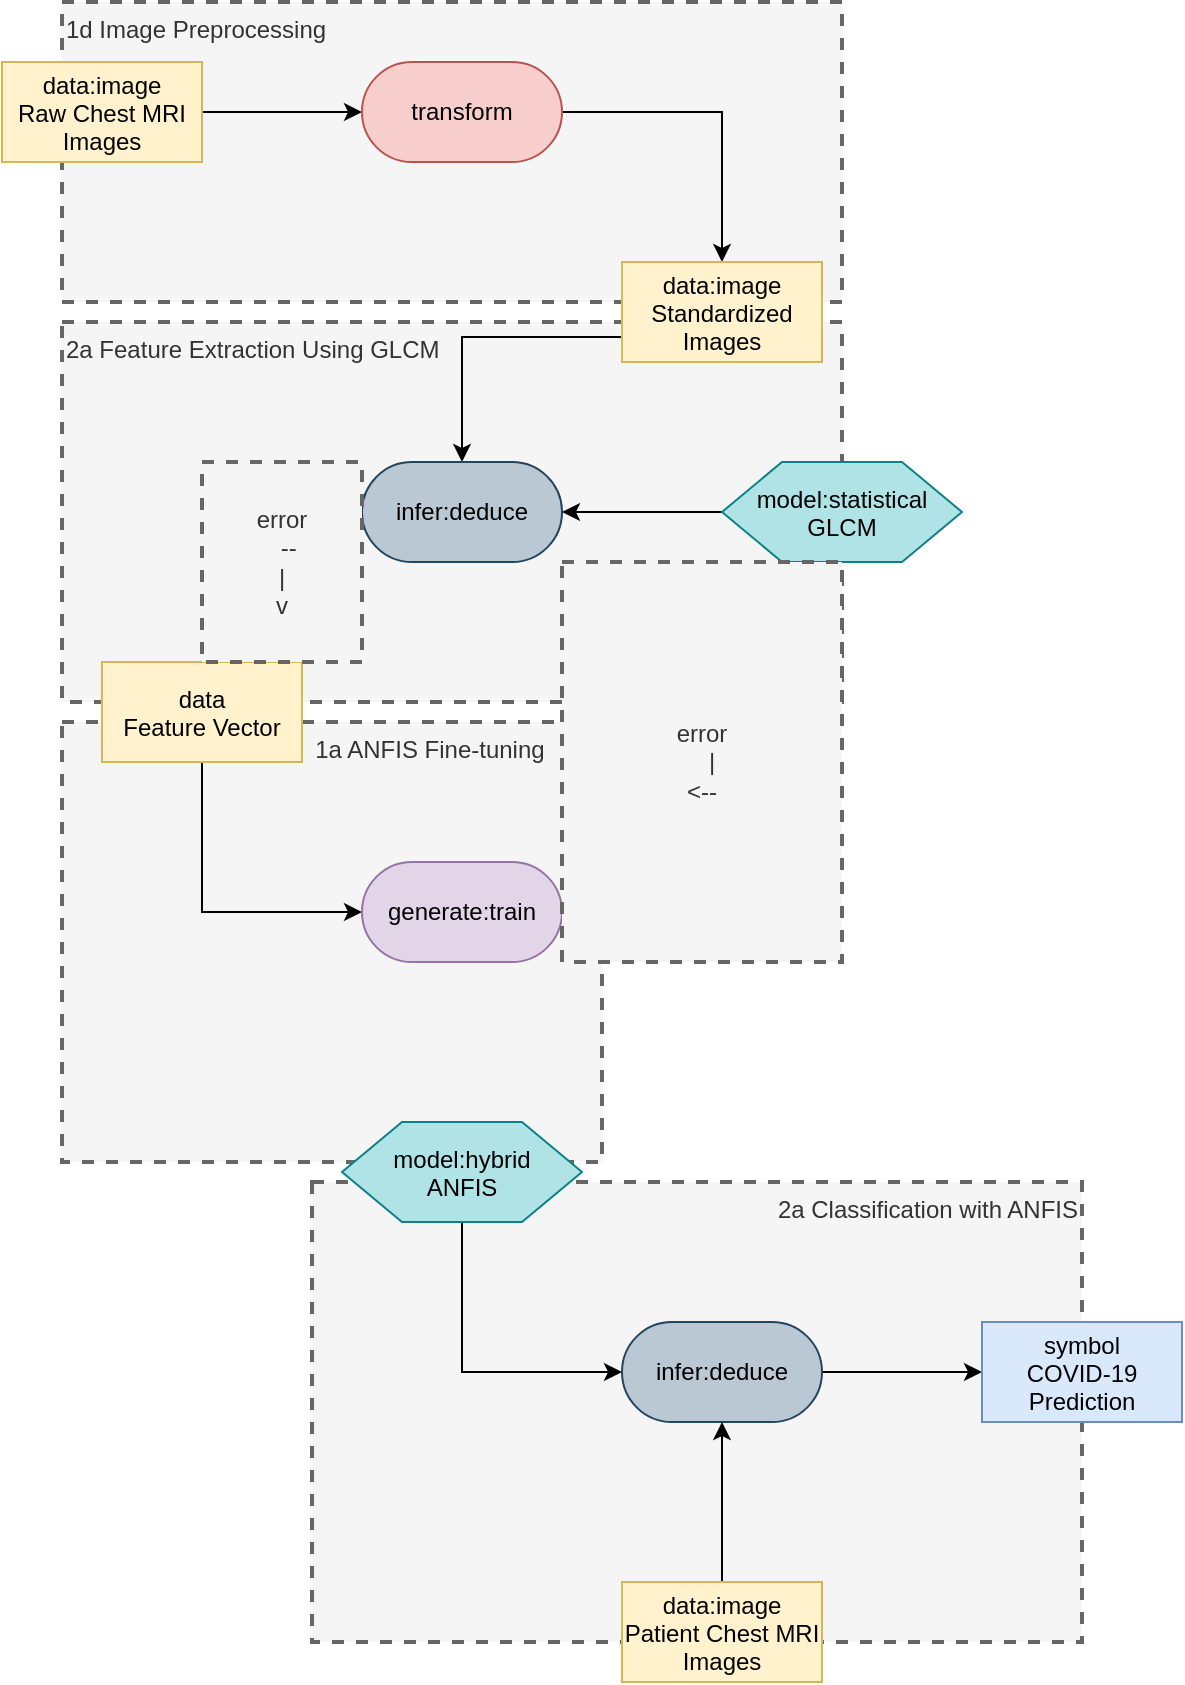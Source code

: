 <mxfile version="27.0.1" pages="2">
  <diagram name="Page-1" id="_JDrC6Ps8bkxW6P-ZPD3">
    <mxGraphModel dx="925" dy="554" grid="1" gridSize="10" guides="1" tooltips="1" connect="1" arrows="1" fold="1" page="1" pageScale="1" pageWidth="3300" pageHeight="4681" math="0" shadow="0">
      <root>
        <mxCell id="0" />
        <mxCell id="1" parent="0" />
        <mxCell id="ijfkpujtPZkEFpg8izQ9-31" value="2a Classification with ANFIS" style="text;html=1;align=right;verticalAlign=top;whiteSpace=wrap;rounded=0;dashed=1;fillColor=#f5f5f5;fontColor=#333333;strokeColor=#666666;strokeWidth=2;" name="text" vertex="1" parent="1">
          <mxGeometry x="495" y="790" width="385" height="230" as="geometry" />
        </mxCell>
        <mxCell id="ijfkpujtPZkEFpg8izQ9-18" style="edgeStyle=orthogonalEdgeStyle;rounded=0;orthogonalLoop=1;jettySize=auto;html=1;exitX=0.5;exitY=1;exitDx=0;exitDy=0;entryX=0.5;entryY=0;entryDx=0;entryDy=0;align=right;" edge="1" parent="1" source="ijfkpujtPZkEFpg8izQ9-13" target="ijfkpujtPZkEFpg8izQ9-17">
          <mxGeometry relative="1" as="geometry" />
        </mxCell>
        <mxCell id="ijfkpujtPZkEFpg8izQ9-29" value="1a ANFIS Fine-tuning&amp;nbsp;&amp;nbsp;&amp;nbsp;&amp;nbsp;&amp;nbsp;&amp;nbsp;&amp;nbsp;&amp;nbsp; " style="text;html=1;align=right;verticalAlign=top;whiteSpace=wrap;rounded=0;dashed=1;fillColor=#f5f5f5;fontColor=#333333;strokeColor=#666666;strokeWidth=2;" name="text" vertex="1" parent="1">
          <mxGeometry x="370" y="560" width="270" height="220" as="geometry" />
        </mxCell>
        <mxCell id="ijfkpujtPZkEFpg8izQ9-27" value="2a Feature Extraction Using GLCM" style="text;html=1;align=left;verticalAlign=top;whiteSpace=wrap;rounded=0;dashed=1;fillColor=#f5f5f5;fontColor=#333333;strokeColor=#666666;strokeWidth=2;" name="text" vertex="1" parent="1">
          <mxGeometry x="370" y="360" width="390" height="190" as="geometry" />
        </mxCell>
        <mxCell id="ijfkpujtPZkEFpg8izQ9-26" value="1d Image Preprocessing" style="text;html=1;align=left;verticalAlign=top;whiteSpace=wrap;rounded=0;dashed=1;fillColor=#f5f5f5;fontColor=#333333;strokeColor=#666666;strokeWidth=2;" name="text" vertex="1" parent="1">
          <mxGeometry x="370" y="200" width="390" height="150" as="geometry" />
        </mxCell>
        <mxCell id="ijfkpujtPZkEFpg8izQ9-3" style="edgeStyle=orthogonalEdgeStyle;rounded=0;orthogonalLoop=1;jettySize=auto;html=1;exitX=1;exitY=0.5;exitDx=0;exitDy=0;entryX=0;entryY=0.5;entryDx=0;entryDy=0;" edge="1" parent="1" source="ijfkpujtPZkEFpg8izQ9-1" target="ijfkpujtPZkEFpg8izQ9-2">
          <mxGeometry relative="1" as="geometry" />
        </mxCell>
        <mxCell id="ijfkpujtPZkEFpg8izQ9-1" value="data:image&#xa;Raw Chest MRI&#xa;Images" style="rectangle;fillColor=#fff2cc;strokeColor=#d6b656;" name="data" vertex="1" parent="1">
          <mxGeometry x="340" y="230" width="100" height="50" as="geometry" />
        </mxCell>
        <mxCell id="ijfkpujtPZkEFpg8izQ9-5" style="edgeStyle=orthogonalEdgeStyle;rounded=0;orthogonalLoop=1;jettySize=auto;html=1;exitX=1;exitY=0.5;exitDx=0;exitDy=0;entryX=0.5;entryY=0;entryDx=0;entryDy=0;" edge="1" parent="1" source="ijfkpujtPZkEFpg8izQ9-2" target="ijfkpujtPZkEFpg8izQ9-4">
          <mxGeometry relative="1" as="geometry" />
        </mxCell>
        <mxCell id="ijfkpujtPZkEFpg8izQ9-2" value="transform" style="rounded=1;whiteSpace=wrap;html=1;arcSize=50;fillColor=#f8cecc;strokeColor=#b85450;" name="transform" vertex="1" parent="1">
          <mxGeometry x="520" y="230" width="100" height="50" as="geometry" />
        </mxCell>
        <mxCell id="ijfkpujtPZkEFpg8izQ9-28" style="edgeStyle=orthogonalEdgeStyle;rounded=0;orthogonalLoop=1;jettySize=auto;html=1;exitX=0;exitY=0.75;exitDx=0;exitDy=0;entryX=0.5;entryY=0;entryDx=0;entryDy=0;" edge="1" parent="1" source="ijfkpujtPZkEFpg8izQ9-4" target="ijfkpujtPZkEFpg8izQ9-6">
          <mxGeometry relative="1" as="geometry" />
        </mxCell>
        <mxCell id="ijfkpujtPZkEFpg8izQ9-4" value="data:image&#xa;Standardized&#xa;Images" style="rectangle;fillColor=#fff2cc;strokeColor=#d6b656;" name="data" vertex="1" parent="1">
          <mxGeometry x="650" y="330" width="100" height="50" as="geometry" />
        </mxCell>
        <mxCell id="ijfkpujtPZkEFpg8izQ9-6" value="infer:deduce" style="rounded=1;whiteSpace=wrap;html=1;arcSize=50;fillColor=#bac8d3;strokeColor=#23445d;" name="infer:deduce" vertex="1" parent="1">
          <mxGeometry x="520" y="430" width="100" height="50" as="geometry" />
        </mxCell>
        <mxCell id="ijfkpujtPZkEFpg8izQ9-9" style="edgeStyle=orthogonalEdgeStyle;rounded=0;orthogonalLoop=1;jettySize=auto;html=1;entryX=1;entryY=0.5;entryDx=0;entryDy=0;" edge="1" parent="1" source="ijfkpujtPZkEFpg8izQ9-8" target="ijfkpujtPZkEFpg8izQ9-6">
          <mxGeometry relative="1" as="geometry" />
        </mxCell>
        <mxCell id="ijfkpujtPZkEFpg8izQ9-8" value="model:statistical&#xa;GLCM" style="shape=hexagon;perimeter=hexagonPerimeter2;fillColor=#b0e3e6;strokeColor=#0e8088;" name="model" vertex="1" parent="1">
          <mxGeometry x="700" y="430" width="120" height="50" as="geometry" />
        </mxCell>
        <mxCell id="ijfkpujtPZkEFpg8izQ9-14" style="edgeStyle=orthogonalEdgeStyle;rounded=0;orthogonalLoop=1;jettySize=auto;html=1;exitX=0.5;exitY=1;exitDx=0;exitDy=0;entryX=0;entryY=0.5;entryDx=0;entryDy=0;" edge="1" parent="1" source="ijfkpujtPZkEFpg8izQ9-10" target="ijfkpujtPZkEFpg8izQ9-13">
          <mxGeometry relative="1" as="geometry" />
        </mxCell>
        <mxCell id="ijfkpujtPZkEFpg8izQ9-10" value="data&#xa;Feature Vector" style="rectangle;fillColor=#fff2cc;strokeColor=#d6b656;" name="data" vertex="1" parent="1">
          <mxGeometry x="390" y="530" width="100" height="50" as="geometry" />
        </mxCell>
        <mxCell id="ijfkpujtPZkEFpg8izQ9-12" value="&lt;div&gt;error&lt;/div&gt;&lt;div&gt;&amp;nbsp; --&lt;/div&gt;&lt;div&gt;|&lt;/div&gt;&lt;div&gt;v&lt;/div&gt;" style="text;html=1;align=center;verticalAlign=middle;whiteSpace=wrap;rounded=0;dashed=1;fillColor=#f5f5f5;fontColor=#333333;strokeColor=#666666;strokeWidth=2;" name="text" vertex="1" parent="1">
          <mxGeometry x="440" y="430" width="80" height="100" as="geometry" />
        </mxCell>
        <mxCell id="ijfkpujtPZkEFpg8izQ9-13" value="generate:train" style="rounded=1;whiteSpace=wrap;html=1;arcSize=50;fillColor=#e1d5e7;strokeColor=#9673a6;" name="generate:train" vertex="1" parent="1">
          <mxGeometry x="520" y="630" width="100" height="50" as="geometry" />
        </mxCell>
        <mxCell id="ijfkpujtPZkEFpg8izQ9-16" value="&lt;div&gt;error&lt;/div&gt;&lt;div&gt;&amp;nbsp;&amp;nbsp; |&lt;/div&gt;&lt;div&gt;&amp;lt;--&lt;/div&gt;" style="text;html=1;align=center;verticalAlign=middle;whiteSpace=wrap;rounded=0;dashed=1;fillColor=#f5f5f5;fontColor=#333333;strokeColor=#666666;strokeWidth=2;" name="text" vertex="1" parent="1">
          <mxGeometry x="620" y="480" width="140" height="200" as="geometry" />
        </mxCell>
        <mxCell id="ijfkpujtPZkEFpg8izQ9-20" style="edgeStyle=orthogonalEdgeStyle;rounded=0;orthogonalLoop=1;jettySize=auto;html=1;exitX=0.5;exitY=1;exitDx=0;exitDy=0;entryX=0;entryY=0.5;entryDx=0;entryDy=0;" edge="1" parent="1" source="ijfkpujtPZkEFpg8izQ9-17" target="ijfkpujtPZkEFpg8izQ9-19">
          <mxGeometry relative="1" as="geometry" />
        </mxCell>
        <mxCell id="ijfkpujtPZkEFpg8izQ9-17" value="model:hybrid&#xa;ANFIS" style="shape=hexagon;perimeter=hexagonPerimeter2;fillColor=#b0e3e6;strokeColor=#0e8088;" name="model" vertex="1" parent="1">
          <mxGeometry x="510" y="760" width="120" height="50" as="geometry" />
        </mxCell>
        <mxCell id="ijfkpujtPZkEFpg8izQ9-25" style="edgeStyle=orthogonalEdgeStyle;rounded=0;orthogonalLoop=1;jettySize=auto;html=1;exitX=1;exitY=0.5;exitDx=0;exitDy=0;entryX=0;entryY=0.5;entryDx=0;entryDy=0;" edge="1" parent="1" source="ijfkpujtPZkEFpg8izQ9-19" target="ijfkpujtPZkEFpg8izQ9-24">
          <mxGeometry relative="1" as="geometry" />
        </mxCell>
        <mxCell id="ijfkpujtPZkEFpg8izQ9-19" value="infer:deduce" style="rounded=1;whiteSpace=wrap;html=1;arcSize=50;fillColor=#bac8d3;strokeColor=#23445d;" name="infer:deduce" vertex="1" parent="1">
          <mxGeometry x="650" y="860" width="100" height="50" as="geometry" />
        </mxCell>
        <mxCell id="ijfkpujtPZkEFpg8izQ9-23" style="edgeStyle=orthogonalEdgeStyle;rounded=0;orthogonalLoop=1;jettySize=auto;html=1;entryX=0.5;entryY=1;entryDx=0;entryDy=0;" edge="1" parent="1" source="ijfkpujtPZkEFpg8izQ9-22" target="ijfkpujtPZkEFpg8izQ9-19">
          <mxGeometry relative="1" as="geometry" />
        </mxCell>
        <mxCell id="ijfkpujtPZkEFpg8izQ9-22" value="data:image&#xa;Patient Chest MRI&#xa;Images" style="rectangle;fillColor=#fff2cc;strokeColor=#d6b656;" name="data" vertex="1" parent="1">
          <mxGeometry x="650" y="990" width="100" height="50" as="geometry" />
        </mxCell>
        <mxCell id="ijfkpujtPZkEFpg8izQ9-24" value="symbol&#xa;COVID-19&#xa;Prediction" style="rectangle;fillColor=#dae8fc;strokeColor=#6c8ebf;" name="symbol" vertex="1" parent="1">
          <mxGeometry x="830" y="860" width="100" height="50" as="geometry" />
        </mxCell>
      </root>
    </mxGraphModel>
  </diagram>
  <diagram id="9QlJrdT18ojF3zuFsVGY" name="Page-2">
    <mxGraphModel dx="786" dy="471" grid="1" gridSize="10" guides="1" tooltips="1" connect="1" arrows="1" fold="1" page="1" pageScale="1" pageWidth="3300" pageHeight="4681" math="0" shadow="0">
      <root>
        <mxCell id="0" />
        <mxCell id="1" parent="0" />
        <mxCell id="fk0fapWmMtLd8G8jYV8Z-1" value="2a Classification with ANFIS" style="text;html=1;align=right;verticalAlign=top;whiteSpace=wrap;rounded=0;dashed=1;fillColor=#f5f5f5;fontColor=#333333;strokeColor=#666666;strokeWidth=2;" name="text" vertex="1" parent="1">
          <mxGeometry x="495" y="790" width="385" height="230" as="geometry" />
        </mxCell>
        <mxCell id="fk0fapWmMtLd8G8jYV8Z-2" style="edgeStyle=orthogonalEdgeStyle;rounded=0;orthogonalLoop=1;jettySize=auto;html=1;exitX=0.5;exitY=1;exitDx=0;exitDy=0;entryX=0.5;entryY=0;entryDx=0;entryDy=0;align=right;" edge="1" parent="1" source="fk0fapWmMtLd8G8jYV8Z-18" target="fk0fapWmMtLd8G8jYV8Z-21">
          <mxGeometry relative="1" as="geometry" />
        </mxCell>
        <mxCell id="fk0fapWmMtLd8G8jYV8Z-3" value="1a ANFIS Fine-tuning&amp;nbsp;&amp;nbsp;&amp;nbsp;&amp;nbsp;&amp;nbsp;&amp;nbsp;&amp;nbsp;&amp;nbsp; " style="text;html=1;align=right;verticalAlign=top;whiteSpace=wrap;rounded=0;dashed=1;fillColor=#f5f5f5;fontColor=#333333;strokeColor=#666666;strokeWidth=2;" name="text" vertex="1" parent="1">
          <mxGeometry x="370" y="560" width="270" height="220" as="geometry" />
        </mxCell>
        <mxCell id="fk0fapWmMtLd8G8jYV8Z-4" value="2a Feature Extraction Using GLCM" style="text;html=1;align=left;verticalAlign=top;whiteSpace=wrap;rounded=0;dashed=1;fillColor=#f5f5f5;fontColor=#333333;strokeColor=#666666;strokeWidth=2;" name="text" vertex="1" parent="1">
          <mxGeometry x="370" y="360" width="390" height="190" as="geometry" />
        </mxCell>
        <mxCell id="fk0fapWmMtLd8G8jYV8Z-5" value="1d Image Preprocessing" style="text;html=1;align=left;verticalAlign=top;whiteSpace=wrap;rounded=0;dashed=1;fillColor=#f5f5f5;fontColor=#333333;strokeColor=#666666;strokeWidth=2;" name="text" vertex="1" parent="1">
          <mxGeometry x="370" y="200" width="390" height="150" as="geometry" />
        </mxCell>
        <mxCell id="fk0fapWmMtLd8G8jYV8Z-6" style="edgeStyle=orthogonalEdgeStyle;rounded=0;orthogonalLoop=1;jettySize=auto;html=1;exitX=1;exitY=0.5;exitDx=0;exitDy=0;entryX=0;entryY=0.5;entryDx=0;entryDy=0;" edge="1" parent="1" source="fk0fapWmMtLd8G8jYV8Z-7" target="fk0fapWmMtLd8G8jYV8Z-9">
          <mxGeometry relative="1" as="geometry" />
        </mxCell>
        <mxCell id="fk0fapWmMtLd8G8jYV8Z-7" value="data:image&#xa;Raw Chest MRI&#xa;Images" style="rectangle;fillColor=#fff2cc;strokeColor=#d6b656;" name="data" vertex="1" parent="1">
          <mxGeometry x="340" y="230" width="100" height="50" as="geometry" />
        </mxCell>
        <mxCell id="fk0fapWmMtLd8G8jYV8Z-8" style="edgeStyle=orthogonalEdgeStyle;rounded=0;orthogonalLoop=1;jettySize=auto;html=1;exitX=1;exitY=0.5;exitDx=0;exitDy=0;entryX=0.5;entryY=0;entryDx=0;entryDy=0;" edge="1" parent="1" source="fk0fapWmMtLd8G8jYV8Z-9" target="fk0fapWmMtLd8G8jYV8Z-11">
          <mxGeometry relative="1" as="geometry" />
        </mxCell>
        <mxCell id="fk0fapWmMtLd8G8jYV8Z-9" value="transform" style="rounded=1;whiteSpace=wrap;html=1;arcSize=50;fillColor=#f8cecc;strokeColor=#b85450;" name="transform" vertex="1" parent="1">
          <mxGeometry x="520" y="230" width="100" height="50" as="geometry" />
        </mxCell>
        <mxCell id="fk0fapWmMtLd8G8jYV8Z-10" style="edgeStyle=orthogonalEdgeStyle;rounded=0;orthogonalLoop=1;jettySize=auto;html=1;exitX=0;exitY=0.75;exitDx=0;exitDy=0;entryX=0.5;entryY=0;entryDx=0;entryDy=0;" edge="1" parent="1" source="fk0fapWmMtLd8G8jYV8Z-11" target="fk0fapWmMtLd8G8jYV8Z-12">
          <mxGeometry relative="1" as="geometry" />
        </mxCell>
        <mxCell id="fk0fapWmMtLd8G8jYV8Z-11" value="data:image&#xa;Standardized&#xa;Images" style="rectangle;fillColor=#fff2cc;strokeColor=#d6b656;" name="data" vertex="1" parent="1">
          <mxGeometry x="650" y="330" width="100" height="50" as="geometry" />
        </mxCell>
        <mxCell id="fk0fapWmMtLd8G8jYV8Z-12" value="infer:deduce" style="rounded=1;whiteSpace=wrap;html=1;arcSize=50;fillColor=#bac8d3;strokeColor=#23445d;" name="infer:deduce" vertex="1" parent="1">
          <mxGeometry x="520" y="430" width="100" height="50" as="geometry" />
        </mxCell>
        <mxCell id="fk0fapWmMtLd8G8jYV8Z-13" style="edgeStyle=orthogonalEdgeStyle;rounded=0;orthogonalLoop=1;jettySize=auto;html=1;entryX=1;entryY=0.5;entryDx=0;entryDy=0;" edge="1" parent="1" source="fk0fapWmMtLd8G8jYV8Z-14" target="fk0fapWmMtLd8G8jYV8Z-12">
          <mxGeometry relative="1" as="geometry" />
        </mxCell>
        <mxCell id="fk0fapWmMtLd8G8jYV8Z-14" value="model:statistical&#xa;GLCM" style="shape=hexagon;perimeter=hexagonPerimeter2;fillColor=#b0e3e6;strokeColor=#0e8088;" name="model" vertex="1" parent="1">
          <mxGeometry x="700" y="430" width="120" height="50" as="geometry" />
        </mxCell>
        <mxCell id="fk0fapWmMtLd8G8jYV8Z-15" style="edgeStyle=orthogonalEdgeStyle;rounded=0;orthogonalLoop=1;jettySize=auto;html=1;exitX=0.5;exitY=1;exitDx=0;exitDy=0;entryX=0;entryY=0.5;entryDx=0;entryDy=0;" edge="1" parent="1" source="fk0fapWmMtLd8G8jYV8Z-16" target="fk0fapWmMtLd8G8jYV8Z-18">
          <mxGeometry relative="1" as="geometry" />
        </mxCell>
        <mxCell id="fk0fapWmMtLd8G8jYV8Z-16" value="data&#xa;Feature Vector" style="rectangle;fillColor=#fff2cc;strokeColor=#d6b656;" name="data" vertex="1" parent="1">
          <mxGeometry x="390" y="530" width="100" height="50" as="geometry" />
        </mxCell>
        <mxCell id="fk0fapWmMtLd8G8jYV8Z-17" value="&lt;div&gt;error&lt;/div&gt;&lt;div&gt;&amp;nbsp; --&lt;/div&gt;&lt;div&gt;|&lt;/div&gt;&lt;div&gt;v&lt;/div&gt;" style="text;html=1;align=center;verticalAlign=middle;whiteSpace=wrap;rounded=0;dashed=1;fillColor=#f5f5f5;fontColor=#333333;strokeColor=#666666;strokeWidth=2;" name="text" vertex="1" parent="1">
          <mxGeometry x="440" y="430" width="80" height="100" as="geometry" />
        </mxCell>
        <mxCell id="fk0fapWmMtLd8G8jYV8Z-18" value="generate:train" style="rounded=1;whiteSpace=wrap;html=1;arcSize=50;fillColor=#e1d5e7;strokeColor=#9673a6;" name="generate:train" vertex="1" parent="1">
          <mxGeometry x="520" y="630" width="100" height="50" as="geometry" />
        </mxCell>
        <mxCell id="fk0fapWmMtLd8G8jYV8Z-19" value="&lt;div&gt;error&lt;/div&gt;&lt;div&gt;&amp;nbsp;&amp;nbsp; |&lt;/div&gt;&lt;div&gt;&amp;lt;--&lt;/div&gt;" style="text;html=1;align=center;verticalAlign=middle;whiteSpace=wrap;rounded=0;dashed=1;fillColor=#f5f5f5;fontColor=#333333;strokeColor=#666666;strokeWidth=2;" name="text" vertex="1" parent="1">
          <mxGeometry x="620" y="480" width="140" height="200" as="geometry" />
        </mxCell>
        <mxCell id="fk0fapWmMtLd8G8jYV8Z-20" style="edgeStyle=orthogonalEdgeStyle;rounded=0;orthogonalLoop=1;jettySize=auto;html=1;exitX=0.5;exitY=1;exitDx=0;exitDy=0;entryX=0;entryY=0.5;entryDx=0;entryDy=0;" edge="1" parent="1" source="fk0fapWmMtLd8G8jYV8Z-21" target="fk0fapWmMtLd8G8jYV8Z-23">
          <mxGeometry relative="1" as="geometry" />
        </mxCell>
        <mxCell id="fk0fapWmMtLd8G8jYV8Z-21" value="model:hybrid&#xa;ANFIS" style="shape=hexagon;perimeter=hexagonPerimeter2;fillColor=#b0e3e6;strokeColor=#0e8088;" name="model" vertex="1" parent="1">
          <mxGeometry x="510" y="760" width="120" height="50" as="geometry" />
        </mxCell>
        <mxCell id="fk0fapWmMtLd8G8jYV8Z-22" style="edgeStyle=orthogonalEdgeStyle;rounded=0;orthogonalLoop=1;jettySize=auto;html=1;exitX=1;exitY=0.5;exitDx=0;exitDy=0;entryX=0;entryY=0.5;entryDx=0;entryDy=0;" edge="1" parent="1" source="fk0fapWmMtLd8G8jYV8Z-23" target="fk0fapWmMtLd8G8jYV8Z-26">
          <mxGeometry relative="1" as="geometry" />
        </mxCell>
        <mxCell id="fk0fapWmMtLd8G8jYV8Z-23" value="infer:deduce" style="rounded=1;whiteSpace=wrap;html=1;arcSize=50;fillColor=#bac8d3;strokeColor=#23445d;" name="infer:deduce" vertex="1" parent="1">
          <mxGeometry x="650" y="860" width="100" height="50" as="geometry" />
        </mxCell>
        <mxCell id="fk0fapWmMtLd8G8jYV8Z-24" style="edgeStyle=orthogonalEdgeStyle;rounded=0;orthogonalLoop=1;jettySize=auto;html=1;entryX=0.5;entryY=1;entryDx=0;entryDy=0;" edge="1" parent="1" source="fk0fapWmMtLd8G8jYV8Z-25" target="fk0fapWmMtLd8G8jYV8Z-23">
          <mxGeometry relative="1" as="geometry" />
        </mxCell>
        <mxCell id="fk0fapWmMtLd8G8jYV8Z-25" value="data:image&#xa;Patient Chest MRI&#xa;Images" style="rectangle;fillColor=#fff2cc;strokeColor=#d6b656;" name="data" vertex="1" parent="1">
          <mxGeometry x="650" y="990" width="100" height="50" as="geometry" />
        </mxCell>
        <mxCell id="fk0fapWmMtLd8G8jYV8Z-26" value="symbol&#xa;COVID-19&#xa;Prediction" style="rectangle;fillColor=#dae8fc;strokeColor=#6c8ebf;" name="symbol" vertex="1" parent="1">
          <mxGeometry x="830" y="860" width="100" height="50" as="geometry" />
        </mxCell>
      </root>
    </mxGraphModel>
  </diagram>
</mxfile>
